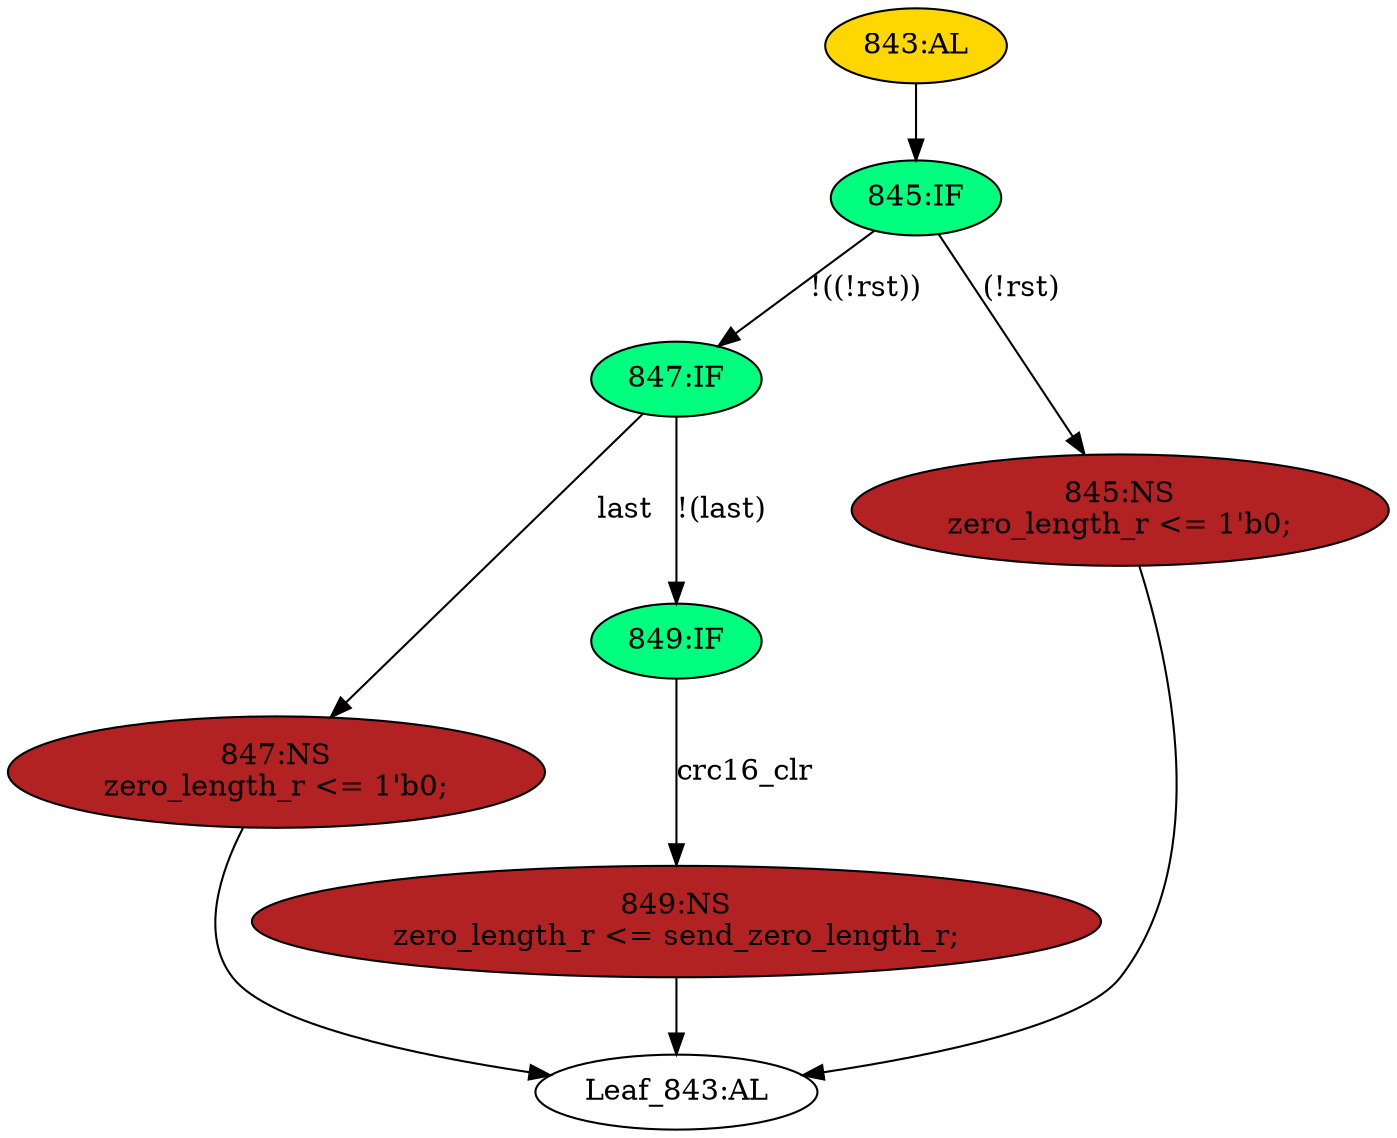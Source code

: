strict digraph "" {
	node [label="\N"];
	"847:IF"	 [ast="<pyverilog.vparser.ast.IfStatement object at 0x7f55d3d0e310>",
		fillcolor=springgreen,
		label="847:IF",
		statements="[]",
		style=filled,
		typ=IfStatement];
	"847:NS"	 [ast="<pyverilog.vparser.ast.NonblockingSubstitution object at 0x7f55b234bb10>",
		fillcolor=firebrick,
		label="847:NS
zero_length_r <= 1'b0;",
		statements="[<pyverilog.vparser.ast.NonblockingSubstitution object at 0x7f55b234bb10>]",
		style=filled,
		typ=NonblockingSubstitution];
	"847:IF" -> "847:NS"	 [cond="['last']",
		label=last,
		lineno=847];
	"849:IF"	 [ast="<pyverilog.vparser.ast.IfStatement object at 0x7f55d3d0e490>",
		fillcolor=springgreen,
		label="849:IF",
		statements="[]",
		style=filled,
		typ=IfStatement];
	"847:IF" -> "849:IF"	 [cond="['last']",
		label="!(last)",
		lineno=847];
	"845:IF"	 [ast="<pyverilog.vparser.ast.IfStatement object at 0x7f55d3d0e110>",
		fillcolor=springgreen,
		label="845:IF",
		statements="[]",
		style=filled,
		typ=IfStatement];
	"845:IF" -> "847:IF"	 [cond="['rst']",
		label="!((!rst))",
		lineno=845];
	"845:NS"	 [ast="<pyverilog.vparser.ast.NonblockingSubstitution object at 0x7f55d3d0e790>",
		fillcolor=firebrick,
		label="845:NS
zero_length_r <= 1'b0;",
		statements="[<pyverilog.vparser.ast.NonblockingSubstitution object at 0x7f55d3d0e790>]",
		style=filled,
		typ=NonblockingSubstitution];
	"845:IF" -> "845:NS"	 [cond="['rst']",
		label="(!rst)",
		lineno=845];
	"843:AL"	 [ast="<pyverilog.vparser.ast.Always object at 0x7f55d3d0e950>",
		clk_sens=True,
		fillcolor=gold,
		label="843:AL",
		sens="['clk']",
		statements="[]",
		style=filled,
		typ=Always,
		use_var="['rst', 'last', 'crc16_clr', 'send_zero_length_r']"];
	"843:AL" -> "845:IF"	 [cond="[]",
		lineno=None];
	"Leaf_843:AL"	 [def_var="['zero_length_r']",
		label="Leaf_843:AL"];
	"847:NS" -> "Leaf_843:AL"	 [cond="[]",
		lineno=None];
	"845:NS" -> "Leaf_843:AL"	 [cond="[]",
		lineno=None];
	"849:NS"	 [ast="<pyverilog.vparser.ast.NonblockingSubstitution object at 0x7f55d3d0e510>",
		fillcolor=firebrick,
		label="849:NS
zero_length_r <= send_zero_length_r;",
		statements="[<pyverilog.vparser.ast.NonblockingSubstitution object at 0x7f55d3d0e510>]",
		style=filled,
		typ=NonblockingSubstitution];
	"849:IF" -> "849:NS"	 [cond="['crc16_clr']",
		label=crc16_clr,
		lineno=849];
	"849:NS" -> "Leaf_843:AL"	 [cond="[]",
		lineno=None];
}
